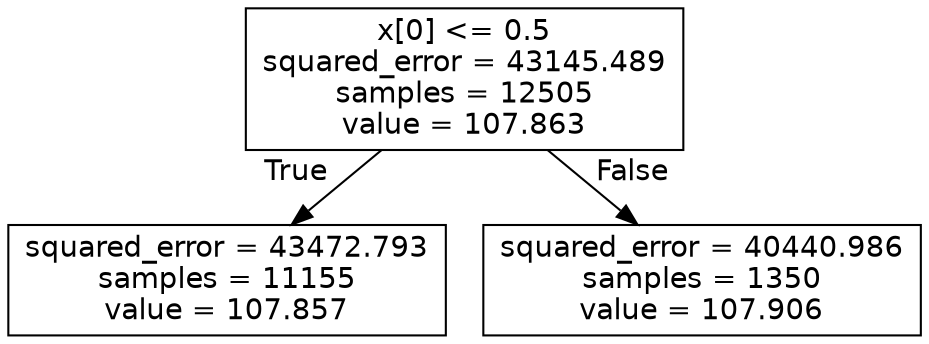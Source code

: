 digraph Tree {
node [shape=box, fontname="helvetica"] ;
edge [fontname="helvetica"] ;
0 [label="x[0] <= 0.5\nsquared_error = 43145.489\nsamples = 12505\nvalue = 107.863"] ;
1 [label="squared_error = 43472.793\nsamples = 11155\nvalue = 107.857"] ;
0 -> 1 [labeldistance=2.5, labelangle=45, headlabel="True"] ;
2 [label="squared_error = 40440.986\nsamples = 1350\nvalue = 107.906"] ;
0 -> 2 [labeldistance=2.5, labelangle=-45, headlabel="False"] ;
}